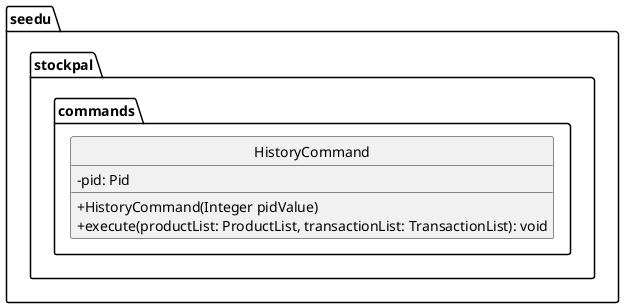 @startuml

hide circles
skinparam classAttributeIconSize 0

package "seedu.stockpal.commands" {
    class HistoryCommand {
        - pid: Pid

        + HistoryCommand(Integer pidValue)
        + execute(productList: ProductList, transactionList: TransactionList): void
    }
}

@enduml